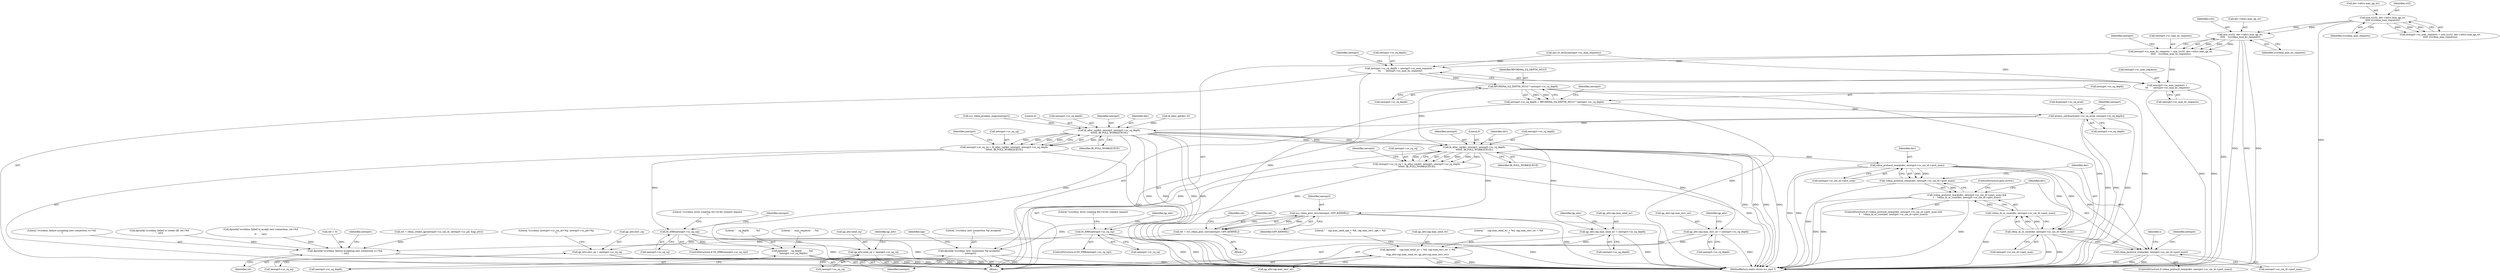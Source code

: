 digraph "0_linux_c70422f760c120480fee4de6c38804c72aa26bc1_44@pointer" {
"1000247" [label="(Call,min_t(u32, dev->attrs.max_qp_wr,\n \t\t\t\t\t    svcrdma_max_bc_requests))"];
"1000227" [label="(Call,min_t(u32, dev->attrs.max_qp_wr,\n\t\t\t\t\t svcrdma_max_requests))"];
"1000243" [label="(Call,newxprt->sc_max_bc_requests = min_t(u32, dev->attrs.max_qp_wr,\n \t\t\t\t\t    svcrdma_max_bc_requests))"];
"1000255" [label="(Call,newxprt->sc_rq_depth = newxprt->sc_max_requests +\n \t\t\t       newxprt->sc_max_bc_requests)"];
"1000270" [label="(Call,RPCRDMA_SQ_DEPTH_MULT * newxprt->sc_rq_depth)"];
"1000266" [label="(Call,newxprt->sc_sq_depth = RPCRDMA_SQ_DEPTH_MULT * newxprt->sc_rq_depth)"];
"1000275" [label="(Call,atomic_set(&newxprt->sc_sq_avail, newxprt->sc_sq_depth))"];
"1000337" [label="(Call,ib_alloc_cq(dev, newxprt, newxprt->sc_sq_depth,\n\t\t\t\t\t0, IB_POLL_WORKQUEUE))"];
"1000333" [label="(Call,newxprt->sc_sq_cq = ib_alloc_cq(dev, newxprt, newxprt->sc_sq_depth,\n\t\t\t\t\t0, IB_POLL_WORKQUEUE))"];
"1000346" [label="(Call,IS_ERR(newxprt->sc_sq_cq))"];
"1000440" [label="(Call,qp_attr.send_cq = newxprt->sc_sq_cq)"];
"1000358" [label="(Call,ib_alloc_cq(dev, newxprt, newxprt->sc_rq_depth,\n\t\t\t\t\t0, IB_POLL_WORKQUEUE))"];
"1000354" [label="(Call,newxprt->sc_rq_cq = ib_alloc_cq(dev, newxprt, newxprt->sc_rq_depth,\n\t\t\t\t\t0, IB_POLL_WORKQUEUE))"];
"1000367" [label="(Call,IS_ERR(newxprt->sc_rq_cq))"];
"1000447" [label="(Call,qp_attr.recv_cq = newxprt->sc_rq_cq)"];
"1000403" [label="(Call,qp_attr.cap.max_recv_wr = newxprt->sc_rq_depth)"];
"1000462" [label="(Call,dprintk(\"    cap.max_send_wr = %d, cap.max_recv_wr = %d\n\",\n\t\tqp_attr.cap.max_send_wr, qp_attr.cap.max_recv_wr))"];
"1000555" [label="(Call,rdma_protocol_iwarp(dev, newxprt->sc_cm_id->port_num))"];
"1000554" [label="(Call,!rdma_protocol_iwarp(dev, newxprt->sc_cm_id->port_num))"];
"1000553" [label="(Call,!rdma_protocol_iwarp(dev, newxprt->sc_cm_id->port_num) &&\n\t    !rdma_ib_or_roce(dev, newxprt->sc_cm_id->port_num))"];
"1000563" [label="(Call,rdma_ib_or_roce(dev, newxprt->sc_cm_id->port_num))"];
"1000562" [label="(Call,!rdma_ib_or_roce(dev, newxprt->sc_cm_id->port_num))"];
"1000572" [label="(Call,rdma_protocol_iwarp(dev, newxprt->sc_cm_id->port_num))"];
"1000598" [label="(Call,svc_rdma_post_recv(newxprt, GFP_KERNEL))"];
"1000596" [label="(Call,ret = svc_rdma_post_recv(newxprt, GFP_KERNEL))"];
"1000764" [label="(Call,dprintk(\"svcrdma: failure accepting new connection rc=%d.\n\", ret))"];
"1000692" [label="(Call,dprintk(\"svcrdma: new connection %p accepted:\n\", newxprt))"];
"1000394" [label="(Call,qp_attr.cap.max_send_wr = newxprt->sc_sq_depth)"];
"1000743" [label="(Call,dprintk(\"    sq_depth        : %d\n\", newxprt->sc_sq_depth))"];
"1000259" [label="(Call,newxprt->sc_max_requests +\n \t\t\t       newxprt->sc_max_bc_requests)"];
"1000449" [label="(Identifier,qp_attr)"];
"1000441" [label="(Call,qp_attr.send_cq)"];
"1000765" [label="(Literal,\"svcrdma: failure accepting new connection rc=%d.\n\")"];
"1000247" [label="(Call,min_t(u32, dev->attrs.max_qp_wr,\n \t\t\t\t\t    svcrdma_max_bc_requests))"];
"1000254" [label="(Identifier,svcrdma_max_bc_requests)"];
"1000692" [label="(Call,dprintk(\"svcrdma: new connection %p accepted:\n\", newxprt))"];
"1000552" [label="(ControlStructure,if (!rdma_protocol_iwarp(dev, newxprt->sc_cm_id->port_num) &&\n\t    !rdma_ib_or_roce(dev, newxprt->sc_cm_id->port_num)))"];
"1000276" [label="(Call,&newxprt->sc_sq_avail)"];
"1000696" [label="(Identifier,sap)"];
"1000368" [label="(Call,newxprt->sc_rq_cq)"];
"1000256" [label="(Call,newxprt->sc_rq_depth)"];
"1000415" [label="(Identifier,qp_attr)"];
"1000571" [label="(ControlStructure,if (rdma_protocol_iwarp(dev, newxprt->sc_cm_id->port_num)))"];
"1000347" [label="(Call,newxprt->sc_sq_cq)"];
"1000766" [label="(Identifier,ret)"];
"1000500" [label="(Call,dprintk(\"svcrdma: failed to create QP, ret=%d\n\", ret))"];
"1000361" [label="(Call,newxprt->sc_rq_depth)"];
"1000234" [label="(Identifier,svcrdma_max_requests)"];
"1000403" [label="(Call,qp_attr.cap.max_recv_wr = newxprt->sc_rq_depth)"];
"1000343" [label="(Literal,0)"];
"1000462" [label="(Call,dprintk(\"    cap.max_send_wr = %d, cap.max_recv_wr = %d\n\",\n\t\tqp_attr.cap.max_send_wr, qp_attr.cap.max_recv_wr))"];
"1000688" [label="(Call,dprintk(\"svcrdma: failed to accept new connection, ret=%d\n\",\n\t\t       ret))"];
"1000556" [label="(Identifier,dev)"];
"1000333" [label="(Call,newxprt->sc_sq_cq = ib_alloc_cq(dev, newxprt, newxprt->sc_sq_depth,\n\t\t\t\t\t0, IB_POLL_WORKQUEUE))"];
"1000444" [label="(Call,newxprt->sc_sq_cq)"];
"1000570" [label="(ControlStructure,goto errout;)"];
"1000275" [label="(Call,atomic_set(&newxprt->sc_sq_avail, newxprt->sc_sq_depth))"];
"1000270" [label="(Call,RPCRDMA_SQ_DEPTH_MULT * newxprt->sc_rq_depth)"];
"1000586" [label="(Identifier,i)"];
"1000334" [label="(Call,newxprt->sc_sq_cq)"];
"1000360" [label="(Identifier,newxprt)"];
"1000364" [label="(Literal,0)"];
"1000345" [label="(ControlStructure,if (IS_ERR(newxprt->sc_sq_cq)))"];
"1000267" [label="(Call,newxprt->sc_sq_depth)"];
"1000280" [label="(Call,newxprt->sc_sq_depth)"];
"1000555" [label="(Call,rdma_protocol_iwarp(dev, newxprt->sc_cm_id->port_num))"];
"1000352" [label="(Literal,\"svcrdma: error creating SQ CQ for connect request\n\")"];
"1000463" [label="(Literal,\"    cap.max_send_wr = %d, cap.max_recv_wr = %d\n\")"];
"1000340" [label="(Call,newxprt->sc_sq_depth)"];
"1000572" [label="(Call,rdma_protocol_iwarp(dev, newxprt->sc_cm_id->port_num))"];
"1000373" [label="(Literal,\"svcrdma: error creating RQ CQ for connect request\n\")"];
"1000597" [label="(Identifier,ret)"];
"1000553" [label="(Call,!rdma_protocol_iwarp(dev, newxprt->sc_cm_id->port_num) &&\n\t    !rdma_ib_or_roce(dev, newxprt->sc_cm_id->port_num))"];
"1000239" [label="(Call,cpu_to_be32(newxprt->sc_max_requests))"];
"1000797" [label="(MethodReturn,static struct svc_xprt *)"];
"1000337" [label="(Call,ib_alloc_cq(dev, newxprt, newxprt->sc_sq_depth,\n\t\t\t\t\t0, IB_POLL_WORKQUEUE))"];
"1000126" [label="(Call,ret = 0)"];
"1000557" [label="(Call,newxprt->sc_cm_id->port_num)"];
"1000227" [label="(Call,min_t(u32, dev->attrs.max_qp_wr,\n\t\t\t\t\t svcrdma_max_requests))"];
"1000365" [label="(Identifier,IB_POLL_WORKQUEUE)"];
"1000475" [label="(Literal,\"    cap.max_send_sge = %d, cap.max_recv_sge = %d\n\")"];
"1000406" [label="(Identifier,qp_attr)"];
"1000263" [label="(Call,newxprt->sc_max_bc_requests)"];
"1000404" [label="(Call,qp_attr.cap.max_recv_wr)"];
"1000574" [label="(Call,newxprt->sc_cm_id->port_num)"];
"1000599" [label="(Identifier,newxprt)"];
"1000469" [label="(Call,qp_attr.cap.max_recv_wr)"];
"1000244" [label="(Call,newxprt->sc_max_bc_requests)"];
"1000562" [label="(Call,!rdma_ib_or_roce(dev, newxprt->sc_cm_id->port_num))"];
"1000377" [label="(Identifier,qp_attr)"];
"1000260" [label="(Call,newxprt->sc_max_requests)"];
"1000248" [label="(Identifier,u32)"];
"1000346" [label="(Call,IS_ERR(newxprt->sc_sq_cq))"];
"1000271" [label="(Identifier,RPCRDMA_SQ_DEPTH_MULT)"];
"1000764" [label="(Call,dprintk(\"svcrdma: failure accepting new connection rc=%d.\n\", ret))"];
"1000554" [label="(Call,!rdma_protocol_iwarp(dev, newxprt->sc_cm_id->port_num))"];
"1000564" [label="(Identifier,dev)"];
"1000602" [label="(Identifier,ret)"];
"1000229" [label="(Call,dev->attrs.max_qp_wr)"];
"1000694" [label="(Identifier,newxprt)"];
"1000223" [label="(Call,newxprt->sc_max_requests = min_t(u32, dev->attrs.max_qp_wr,\n\t\t\t\t\t svcrdma_max_requests))"];
"1000344" [label="(Identifier,IB_POLL_WORKQUEUE)"];
"1000400" [label="(Call,newxprt->sc_sq_depth)"];
"1000339" [label="(Identifier,newxprt)"];
"1000451" [label="(Call,newxprt->sc_rq_cq)"];
"1000272" [label="(Call,newxprt->sc_rq_depth)"];
"1000573" [label="(Identifier,dev)"];
"1000600" [label="(Identifier,GFP_KERNEL)"];
"1000113" [label="(Block,)"];
"1000394" [label="(Call,qp_attr.cap.max_send_wr = newxprt->sc_sq_depth)"];
"1000743" [label="(Call,dprintk(\"    sq_depth        : %d\n\", newxprt->sc_sq_depth))"];
"1000338" [label="(Identifier,dev)"];
"1000581" [label="(Identifier,newxprt)"];
"1000356" [label="(Identifier,newxprt)"];
"1000395" [label="(Call,qp_attr.cap.max_send_wr)"];
"1000565" [label="(Call,newxprt->sc_cm_id->port_num)"];
"1000598" [label="(Call,svc_rdma_post_recv(newxprt, GFP_KERNEL))"];
"1000321" [label="(Call,ib_alloc_pd(dev, 0))"];
"1000249" [label="(Call,dev->attrs.max_qp_wr)"];
"1000266" [label="(Call,newxprt->sc_sq_depth = RPCRDMA_SQ_DEPTH_MULT * newxprt->sc_rq_depth)"];
"1000770" [label="(Identifier,newxprt)"];
"1000409" [label="(Call,newxprt->sc_rq_depth)"];
"1000367" [label="(Call,IS_ERR(newxprt->sc_rq_cq))"];
"1000744" [label="(Literal,\"    sq_depth        : %d\n\")"];
"1000486" [label="(Call,ret = rdma_create_qp(newxprt->sc_cm_id, newxprt->sc_pd, &qp_attr))"];
"1000693" [label="(Literal,\"svcrdma: new connection %p accepted:\n\")"];
"1000278" [label="(Identifier,newxprt)"];
"1000596" [label="(Call,ret = svc_rdma_post_recv(newxprt, GFP_KERNEL))"];
"1000595" [label="(Block,)"];
"1000228" [label="(Identifier,u32)"];
"1000745" [label="(Call,newxprt->sc_sq_depth)"];
"1000440" [label="(Call,qp_attr.send_cq = newxprt->sc_sq_cq)"];
"1000355" [label="(Call,newxprt->sc_rq_cq)"];
"1000243" [label="(Call,newxprt->sc_max_bc_requests = min_t(u32, dev->attrs.max_qp_wr,\n \t\t\t\t\t    svcrdma_max_bc_requests))"];
"1000447" [label="(Call,qp_attr.recv_cq = newxprt->sc_rq_cq)"];
"1000448" [label="(Call,qp_attr.recv_cq)"];
"1000369" [label="(Identifier,newxprt)"];
"1000257" [label="(Identifier,newxprt)"];
"1000749" [label="(Literal,\"    max_requests    : %d\n\")"];
"1000464" [label="(Call,qp_attr.cap.max_send_wr)"];
"1000455" [label="(Literal,\"svcrdma: newxprt->sc_cm_id=%p, newxprt->sc_pd=%p\n\")"];
"1000563" [label="(Call,rdma_ib_or_roce(dev, newxprt->sc_cm_id->port_num))"];
"1000286" [label="(Identifier,newxprt)"];
"1000348" [label="(Identifier,newxprt)"];
"1000290" [label="(Call,svc_rdma_prealloc_maps(newxprt))"];
"1000259" [label="(Call,newxprt->sc_max_requests +\n \t\t\t       newxprt->sc_max_bc_requests)"];
"1000268" [label="(Identifier,newxprt)"];
"1000358" [label="(Call,ib_alloc_cq(dev, newxprt, newxprt->sc_rq_depth,\n\t\t\t\t\t0, IB_POLL_WORKQUEUE))"];
"1000354" [label="(Call,newxprt->sc_rq_cq = ib_alloc_cq(dev, newxprt, newxprt->sc_rq_depth,\n\t\t\t\t\t0, IB_POLL_WORKQUEUE))"];
"1000359" [label="(Identifier,dev)"];
"1000366" [label="(ControlStructure,if (IS_ERR(newxprt->sc_rq_cq)))"];
"1000255" [label="(Call,newxprt->sc_rq_depth = newxprt->sc_max_requests +\n \t\t\t       newxprt->sc_max_bc_requests)"];
"1000247" -> "1000243"  [label="AST: "];
"1000247" -> "1000254"  [label="CFG: "];
"1000248" -> "1000247"  [label="AST: "];
"1000249" -> "1000247"  [label="AST: "];
"1000254" -> "1000247"  [label="AST: "];
"1000243" -> "1000247"  [label="CFG: "];
"1000247" -> "1000797"  [label="DDG: "];
"1000247" -> "1000797"  [label="DDG: "];
"1000247" -> "1000797"  [label="DDG: "];
"1000247" -> "1000243"  [label="DDG: "];
"1000247" -> "1000243"  [label="DDG: "];
"1000247" -> "1000243"  [label="DDG: "];
"1000227" -> "1000247"  [label="DDG: "];
"1000227" -> "1000247"  [label="DDG: "];
"1000227" -> "1000223"  [label="AST: "];
"1000227" -> "1000234"  [label="CFG: "];
"1000228" -> "1000227"  [label="AST: "];
"1000229" -> "1000227"  [label="AST: "];
"1000234" -> "1000227"  [label="AST: "];
"1000223" -> "1000227"  [label="CFG: "];
"1000227" -> "1000797"  [label="DDG: "];
"1000227" -> "1000223"  [label="DDG: "];
"1000227" -> "1000223"  [label="DDG: "];
"1000227" -> "1000223"  [label="DDG: "];
"1000243" -> "1000113"  [label="AST: "];
"1000244" -> "1000243"  [label="AST: "];
"1000257" -> "1000243"  [label="CFG: "];
"1000243" -> "1000797"  [label="DDG: "];
"1000243" -> "1000255"  [label="DDG: "];
"1000243" -> "1000259"  [label="DDG: "];
"1000255" -> "1000113"  [label="AST: "];
"1000255" -> "1000259"  [label="CFG: "];
"1000256" -> "1000255"  [label="AST: "];
"1000259" -> "1000255"  [label="AST: "];
"1000268" -> "1000255"  [label="CFG: "];
"1000255" -> "1000797"  [label="DDG: "];
"1000239" -> "1000255"  [label="DDG: "];
"1000255" -> "1000270"  [label="DDG: "];
"1000270" -> "1000266"  [label="AST: "];
"1000270" -> "1000272"  [label="CFG: "];
"1000271" -> "1000270"  [label="AST: "];
"1000272" -> "1000270"  [label="AST: "];
"1000266" -> "1000270"  [label="CFG: "];
"1000270" -> "1000797"  [label="DDG: "];
"1000270" -> "1000797"  [label="DDG: "];
"1000270" -> "1000266"  [label="DDG: "];
"1000270" -> "1000266"  [label="DDG: "];
"1000270" -> "1000358"  [label="DDG: "];
"1000266" -> "1000113"  [label="AST: "];
"1000267" -> "1000266"  [label="AST: "];
"1000278" -> "1000266"  [label="CFG: "];
"1000266" -> "1000797"  [label="DDG: "];
"1000266" -> "1000275"  [label="DDG: "];
"1000275" -> "1000113"  [label="AST: "];
"1000275" -> "1000280"  [label="CFG: "];
"1000276" -> "1000275"  [label="AST: "];
"1000280" -> "1000275"  [label="AST: "];
"1000286" -> "1000275"  [label="CFG: "];
"1000275" -> "1000797"  [label="DDG: "];
"1000275" -> "1000797"  [label="DDG: "];
"1000275" -> "1000797"  [label="DDG: "];
"1000275" -> "1000337"  [label="DDG: "];
"1000337" -> "1000333"  [label="AST: "];
"1000337" -> "1000344"  [label="CFG: "];
"1000338" -> "1000337"  [label="AST: "];
"1000339" -> "1000337"  [label="AST: "];
"1000340" -> "1000337"  [label="AST: "];
"1000343" -> "1000337"  [label="AST: "];
"1000344" -> "1000337"  [label="AST: "];
"1000333" -> "1000337"  [label="CFG: "];
"1000337" -> "1000797"  [label="DDG: "];
"1000337" -> "1000797"  [label="DDG: "];
"1000337" -> "1000797"  [label="DDG: "];
"1000337" -> "1000797"  [label="DDG: "];
"1000337" -> "1000333"  [label="DDG: "];
"1000337" -> "1000333"  [label="DDG: "];
"1000337" -> "1000333"  [label="DDG: "];
"1000337" -> "1000333"  [label="DDG: "];
"1000337" -> "1000333"  [label="DDG: "];
"1000321" -> "1000337"  [label="DDG: "];
"1000290" -> "1000337"  [label="DDG: "];
"1000337" -> "1000358"  [label="DDG: "];
"1000337" -> "1000358"  [label="DDG: "];
"1000337" -> "1000358"  [label="DDG: "];
"1000337" -> "1000394"  [label="DDG: "];
"1000337" -> "1000743"  [label="DDG: "];
"1000333" -> "1000113"  [label="AST: "];
"1000334" -> "1000333"  [label="AST: "];
"1000348" -> "1000333"  [label="CFG: "];
"1000333" -> "1000797"  [label="DDG: "];
"1000333" -> "1000346"  [label="DDG: "];
"1000346" -> "1000345"  [label="AST: "];
"1000346" -> "1000347"  [label="CFG: "];
"1000347" -> "1000346"  [label="AST: "];
"1000352" -> "1000346"  [label="CFG: "];
"1000356" -> "1000346"  [label="CFG: "];
"1000346" -> "1000797"  [label="DDG: "];
"1000346" -> "1000797"  [label="DDG: "];
"1000346" -> "1000440"  [label="DDG: "];
"1000440" -> "1000113"  [label="AST: "];
"1000440" -> "1000444"  [label="CFG: "];
"1000441" -> "1000440"  [label="AST: "];
"1000444" -> "1000440"  [label="AST: "];
"1000449" -> "1000440"  [label="CFG: "];
"1000440" -> "1000797"  [label="DDG: "];
"1000440" -> "1000797"  [label="DDG: "];
"1000358" -> "1000354"  [label="AST: "];
"1000358" -> "1000365"  [label="CFG: "];
"1000359" -> "1000358"  [label="AST: "];
"1000360" -> "1000358"  [label="AST: "];
"1000361" -> "1000358"  [label="AST: "];
"1000364" -> "1000358"  [label="AST: "];
"1000365" -> "1000358"  [label="AST: "];
"1000354" -> "1000358"  [label="CFG: "];
"1000358" -> "1000797"  [label="DDG: "];
"1000358" -> "1000797"  [label="DDG: "];
"1000358" -> "1000797"  [label="DDG: "];
"1000358" -> "1000797"  [label="DDG: "];
"1000358" -> "1000354"  [label="DDG: "];
"1000358" -> "1000354"  [label="DDG: "];
"1000358" -> "1000354"  [label="DDG: "];
"1000358" -> "1000354"  [label="DDG: "];
"1000358" -> "1000354"  [label="DDG: "];
"1000358" -> "1000403"  [label="DDG: "];
"1000358" -> "1000555"  [label="DDG: "];
"1000358" -> "1000598"  [label="DDG: "];
"1000358" -> "1000692"  [label="DDG: "];
"1000354" -> "1000113"  [label="AST: "];
"1000355" -> "1000354"  [label="AST: "];
"1000369" -> "1000354"  [label="CFG: "];
"1000354" -> "1000797"  [label="DDG: "];
"1000354" -> "1000367"  [label="DDG: "];
"1000367" -> "1000366"  [label="AST: "];
"1000367" -> "1000368"  [label="CFG: "];
"1000368" -> "1000367"  [label="AST: "];
"1000373" -> "1000367"  [label="CFG: "];
"1000377" -> "1000367"  [label="CFG: "];
"1000367" -> "1000797"  [label="DDG: "];
"1000367" -> "1000797"  [label="DDG: "];
"1000367" -> "1000447"  [label="DDG: "];
"1000447" -> "1000113"  [label="AST: "];
"1000447" -> "1000451"  [label="CFG: "];
"1000448" -> "1000447"  [label="AST: "];
"1000451" -> "1000447"  [label="AST: "];
"1000455" -> "1000447"  [label="CFG: "];
"1000447" -> "1000797"  [label="DDG: "];
"1000447" -> "1000797"  [label="DDG: "];
"1000403" -> "1000113"  [label="AST: "];
"1000403" -> "1000409"  [label="CFG: "];
"1000404" -> "1000403"  [label="AST: "];
"1000409" -> "1000403"  [label="AST: "];
"1000415" -> "1000403"  [label="CFG: "];
"1000403" -> "1000797"  [label="DDG: "];
"1000403" -> "1000462"  [label="DDG: "];
"1000462" -> "1000113"  [label="AST: "];
"1000462" -> "1000469"  [label="CFG: "];
"1000463" -> "1000462"  [label="AST: "];
"1000464" -> "1000462"  [label="AST: "];
"1000469" -> "1000462"  [label="AST: "];
"1000475" -> "1000462"  [label="CFG: "];
"1000462" -> "1000797"  [label="DDG: "];
"1000462" -> "1000797"  [label="DDG: "];
"1000462" -> "1000797"  [label="DDG: "];
"1000394" -> "1000462"  [label="DDG: "];
"1000555" -> "1000554"  [label="AST: "];
"1000555" -> "1000557"  [label="CFG: "];
"1000556" -> "1000555"  [label="AST: "];
"1000557" -> "1000555"  [label="AST: "];
"1000554" -> "1000555"  [label="CFG: "];
"1000555" -> "1000797"  [label="DDG: "];
"1000555" -> "1000797"  [label="DDG: "];
"1000555" -> "1000554"  [label="DDG: "];
"1000555" -> "1000554"  [label="DDG: "];
"1000555" -> "1000563"  [label="DDG: "];
"1000555" -> "1000563"  [label="DDG: "];
"1000555" -> "1000572"  [label="DDG: "];
"1000555" -> "1000572"  [label="DDG: "];
"1000554" -> "1000553"  [label="AST: "];
"1000564" -> "1000554"  [label="CFG: "];
"1000553" -> "1000554"  [label="CFG: "];
"1000554" -> "1000797"  [label="DDG: "];
"1000554" -> "1000553"  [label="DDG: "];
"1000553" -> "1000552"  [label="AST: "];
"1000553" -> "1000562"  [label="CFG: "];
"1000562" -> "1000553"  [label="AST: "];
"1000570" -> "1000553"  [label="CFG: "];
"1000573" -> "1000553"  [label="CFG: "];
"1000553" -> "1000797"  [label="DDG: "];
"1000553" -> "1000797"  [label="DDG: "];
"1000553" -> "1000797"  [label="DDG: "];
"1000562" -> "1000553"  [label="DDG: "];
"1000563" -> "1000562"  [label="AST: "];
"1000563" -> "1000565"  [label="CFG: "];
"1000564" -> "1000563"  [label="AST: "];
"1000565" -> "1000563"  [label="AST: "];
"1000562" -> "1000563"  [label="CFG: "];
"1000563" -> "1000797"  [label="DDG: "];
"1000563" -> "1000797"  [label="DDG: "];
"1000563" -> "1000562"  [label="DDG: "];
"1000563" -> "1000562"  [label="DDG: "];
"1000563" -> "1000572"  [label="DDG: "];
"1000563" -> "1000572"  [label="DDG: "];
"1000562" -> "1000797"  [label="DDG: "];
"1000572" -> "1000571"  [label="AST: "];
"1000572" -> "1000574"  [label="CFG: "];
"1000573" -> "1000572"  [label="AST: "];
"1000574" -> "1000572"  [label="AST: "];
"1000581" -> "1000572"  [label="CFG: "];
"1000586" -> "1000572"  [label="CFG: "];
"1000572" -> "1000797"  [label="DDG: "];
"1000572" -> "1000797"  [label="DDG: "];
"1000572" -> "1000797"  [label="DDG: "];
"1000598" -> "1000596"  [label="AST: "];
"1000598" -> "1000600"  [label="CFG: "];
"1000599" -> "1000598"  [label="AST: "];
"1000600" -> "1000598"  [label="AST: "];
"1000596" -> "1000598"  [label="CFG: "];
"1000598" -> "1000797"  [label="DDG: "];
"1000598" -> "1000797"  [label="DDG: "];
"1000598" -> "1000596"  [label="DDG: "];
"1000598" -> "1000596"  [label="DDG: "];
"1000598" -> "1000692"  [label="DDG: "];
"1000596" -> "1000595"  [label="AST: "];
"1000597" -> "1000596"  [label="AST: "];
"1000602" -> "1000596"  [label="CFG: "];
"1000596" -> "1000797"  [label="DDG: "];
"1000596" -> "1000764"  [label="DDG: "];
"1000764" -> "1000113"  [label="AST: "];
"1000764" -> "1000766"  [label="CFG: "];
"1000765" -> "1000764"  [label="AST: "];
"1000766" -> "1000764"  [label="AST: "];
"1000770" -> "1000764"  [label="CFG: "];
"1000764" -> "1000797"  [label="DDG: "];
"1000764" -> "1000797"  [label="DDG: "];
"1000688" -> "1000764"  [label="DDG: "];
"1000500" -> "1000764"  [label="DDG: "];
"1000126" -> "1000764"  [label="DDG: "];
"1000486" -> "1000764"  [label="DDG: "];
"1000692" -> "1000113"  [label="AST: "];
"1000692" -> "1000694"  [label="CFG: "];
"1000693" -> "1000692"  [label="AST: "];
"1000694" -> "1000692"  [label="AST: "];
"1000696" -> "1000692"  [label="CFG: "];
"1000692" -> "1000797"  [label="DDG: "];
"1000692" -> "1000797"  [label="DDG: "];
"1000394" -> "1000113"  [label="AST: "];
"1000394" -> "1000400"  [label="CFG: "];
"1000395" -> "1000394"  [label="AST: "];
"1000400" -> "1000394"  [label="AST: "];
"1000406" -> "1000394"  [label="CFG: "];
"1000394" -> "1000797"  [label="DDG: "];
"1000743" -> "1000113"  [label="AST: "];
"1000743" -> "1000745"  [label="CFG: "];
"1000744" -> "1000743"  [label="AST: "];
"1000745" -> "1000743"  [label="AST: "];
"1000749" -> "1000743"  [label="CFG: "];
"1000743" -> "1000797"  [label="DDG: "];
"1000743" -> "1000797"  [label="DDG: "];
"1000259" -> "1000263"  [label="CFG: "];
"1000260" -> "1000259"  [label="AST: "];
"1000263" -> "1000259"  [label="AST: "];
"1000259" -> "1000797"  [label="DDG: "];
"1000259" -> "1000797"  [label="DDG: "];
"1000239" -> "1000259"  [label="DDG: "];
}
